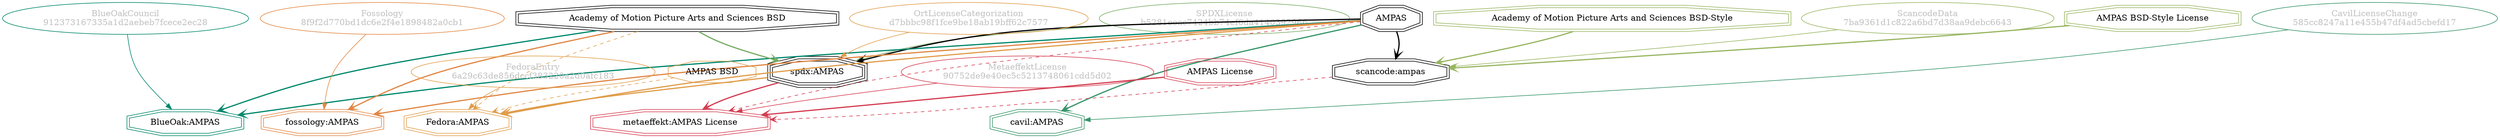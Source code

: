 strict digraph {
    node [shape=box];
    graph [splines=curved];
    142 [label="SPDXLicense\nb5281eeac7424bb74ef6da4140392966"
        ,fontcolor=gray
        ,color="#78ab63"
        ,fillcolor="beige;1"
        ,shape=ellipse];
    143 [label="spdx:AMPAS"
        ,shape=tripleoctagon];
    144 [label=AMPAS
        ,shape=doubleoctagon];
    145 [label="Academy of Motion Picture Arts and Sciences BSD"
        ,shape=doubleoctagon];
    5320 [label="FedoraEntry\n6a29c63de856dccf383220a2d0afc183"
         ,fontcolor=gray
         ,color="#e09d4b"
         ,fillcolor="beige;1"
         ,shape=ellipse];
    5321 [label="Fedora:AMPAS"
         ,color="#e09d4b"
         ,shape=doubleoctagon];
    5322 [label="AMPAS BSD"
         ,color="#e09d4b"
         ,shape=octagon];
    8239 [label="BlueOakCouncil\n912373167335a1d2aebeb7fcece2ec28"
         ,fontcolor=gray
         ,color="#00876c"
         ,fillcolor="beige;1"
         ,shape=ellipse];
    8240 [label="BlueOak:AMPAS"
         ,color="#00876c"
         ,shape=doubleoctagon];
    11119 [label="ScancodeData\n7ba9361d1c822a6bd7d38aa9debc6643"
          ,fontcolor=gray
          ,color="#98b561"
          ,fillcolor="beige;1"
          ,shape=ellipse];
    11120 [label="scancode:ampas"
          ,shape=doubleoctagon];
    11121 [label="AMPAS BSD-Style License"
          ,color="#98b561"
          ,shape=doubleoctagon];
    11122 [label="Academy of Motion Picture Arts and Sciences BSD-Style"
          ,color="#98b561"
          ,shape=doubleoctagon];
    26974 [label="Fossology\n8f9f2d770bd1dc6e2f4e1898482a0cb1"
          ,fontcolor=gray
          ,color="#e18745"
          ,fillcolor="beige;1"
          ,shape=ellipse];
    26975 [label="fossology:AMPAS"
          ,color="#e18745"
          ,shape=doubleoctagon];
    27991 [label="OrtLicenseCategorization\nd7bbbc98f1fce9be18ab19bff62c7577"
          ,fontcolor=gray
          ,color="#e09d4b"
          ,fillcolor="beige;1"
          ,shape=ellipse];
    35861 [label="CavilLicenseChange\n585cc8247a11e455b47df4ad5cbefd17"
          ,fontcolor=gray
          ,color="#379469"
          ,fillcolor="beige;1"
          ,shape=ellipse];
    35862 [label="cavil:AMPAS"
          ,color="#379469"
          ,shape=doubleoctagon];
    38301 [label="MetaeffektLicense\n90752de9e40ec5c5213748061cdd5d02"
          ,fontcolor=gray
          ,color="#d43d51"
          ,fillcolor="beige;1"
          ,shape=ellipse];
    38302 [label="metaeffekt:AMPAS License"
          ,color="#d43d51"
          ,shape=doubleoctagon];
    38303 [label="AMPAS License"
          ,color="#d43d51"
          ,shape=doubleoctagon];
    142 -> 143 [weight=0.5
               ,color="#78ab63"];
    143 -> 5321 [style=bold
                ,arrowhead=vee
                ,weight=0.7
                ,color="#e09d4b"];
    143 -> 38302 [style=bold
                 ,arrowhead=vee
                 ,weight=0.7
                 ,color="#d43d51"];
    144 -> 143 [style=bold
               ,arrowhead=vee
               ,weight=0.7];
    144 -> 5321 [style=bold
                ,arrowhead=vee
                ,weight=0.7
                ,color="#e09d4b"];
    144 -> 8240 [style=bold
                ,arrowhead=vee
                ,weight=0.7
                ,color="#00876c"];
    144 -> 11120 [style=bold
                 ,arrowhead=vee
                 ,weight=0.7];
    144 -> 26975 [style=bold
                 ,arrowhead=vee
                 ,weight=0.7
                 ,color="#e18745"];
    144 -> 35862 [style=bold
                 ,arrowhead=vee
                 ,weight=0.7
                 ,color="#379469"];
    144 -> 35862 [style=bold
                 ,arrowhead=vee
                 ,weight=0.7
                 ,color="#379469"];
    144 -> 38302 [style=dashed
                 ,arrowhead=vee
                 ,weight=0.5
                 ,color="#d43d51"];
    145 -> 143 [style=bold
               ,arrowhead=vee
               ,weight=0.7
               ,color="#78ab63"];
    145 -> 5321 [style=dashed
                ,arrowhead=vee
                ,weight=0.5
                ,color="#e09d4b"];
    145 -> 8240 [style=bold
                ,arrowhead=vee
                ,weight=0.7
                ,color="#00876c"];
    145 -> 26975 [style=bold
                 ,arrowhead=vee
                 ,weight=0.7
                 ,color="#e18745"];
    5320 -> 5321 [weight=0.5
                 ,color="#e09d4b"];
    5322 -> 5321 [style=dashed
                 ,arrowhead=vee
                 ,weight=0.5
                 ,color="#e09d4b"];
    8239 -> 8240 [weight=0.5
                 ,color="#00876c"];
    11119 -> 11120 [weight=0.5
                   ,color="#98b561"];
    11120 -> 38302 [style=dashed
                   ,arrowhead=vee
                   ,weight=0.5
                   ,color="#d43d51"];
    11121 -> 11120 [style=bold
                   ,arrowhead=vee
                   ,weight=0.7
                   ,color="#98b561"];
    11122 -> 11120 [style=bold
                   ,arrowhead=vee
                   ,weight=0.7
                   ,color="#98b561"];
    26974 -> 26975 [weight=0.5
                   ,color="#e18745"];
    27991 -> 143 [weight=0.5
                 ,color="#e09d4b"];
    35861 -> 35862 [weight=0.5
                   ,color="#379469"];
    38301 -> 38302 [weight=0.5
                   ,color="#d43d51"];
    38303 -> 38302 [style=bold
                   ,arrowhead=vee
                   ,weight=0.7
                   ,color="#d43d51"];
    38303 -> 38302 [style=bold
                   ,arrowhead=vee
                   ,weight=0.7
                   ,color="#d43d51"];
}
